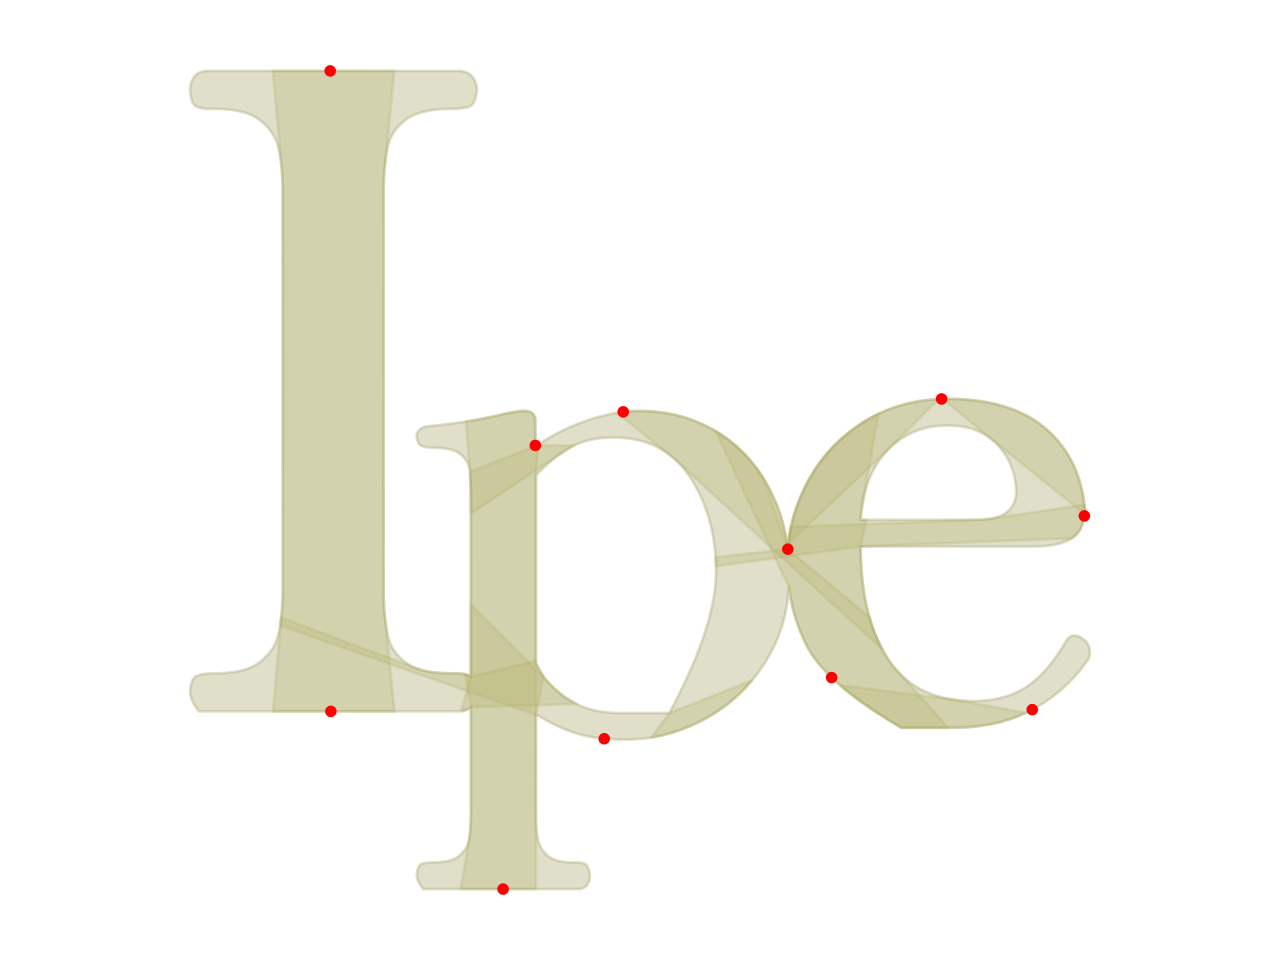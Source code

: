 <ipe creator="matplotlib" version="70005">
 <ipestyle name="opacity">
  <opacity name="10%" value="0.1"/>
  <opacity name="20%" value="0.2"/>
  <opacity name="30%" value="0.3"/>
  <opacity name="40%" value="0.4"/>
  <opacity name="50%" value="0.5"/>
  <opacity name="60%" value="0.6"/>
  <opacity name="70%" value="0.7"/>
  <opacity name="80%" value="0.8"/>
  <opacity name="90%" value="0.9"/>
 </ipestyle>
 <page>
  <path cap="0" fill="1 1 1" fillrule="wind" join="0" pen="0" stroke="1 1 1">
0 0 m
460.8 0 l
460.8 345.6 l
0 345.6 l
h
  </path>
  <path cap="0" fill="0.741176 0.717647 0.419608" fillrule="wind" join="1" opacity="30%" pen="1" stroke="0.741176 0.717647 0.419608">
150.015 30.5709 m
150.052 30.0507 l
150.346 28.9159 l
150.934 27.655 l
151.817 26.268 l
152.369 25.5273 l
208.184 25.5273 l
208.674 25.5496 l
209.567 25.7282 l
210.345 26.0855 l
211.007 26.6214 l
211.294 26.9563 l
211.551 27.3201 l
211.96 28.0872 l
212.234 28.9067 l
212.37 29.7789 l
212.387 30.2346 l
212.293 30.9964 l
212.04 32.2993 l
211.704 33.3081 l
211.284 34.0226 l
211.042 34.2695 l
210.772 34.4665 l
210.12 34.7817 l
209.322 34.9919 l
208.376 35.097 l
207.848 35.1101 l
206.335 35.1101 l
205.55 35.1199 l
204.063 35.1987 l
202.687 35.3564 l
201.421 35.5928 l
200.265 35.908 l
199.219 36.302 l
198.284 36.7749 l
197.459 37.3265 l
197.088 37.6319 l
196.408 38.2794 l
195.252 39.6769 l
194.37 41.211 l
193.76 42.8817 l
193.558 43.7682 l
193.4 44.7205 l
193.148 46.9165 l
192.98 49.5014 l
192.896 52.475 l
192.885 54.1076 l
192.885 87.8996 l
195.599 102.281 l
195.333 102.639 l
194.246 104.362 l
193.303 106.148 l
192.885 107.065 l
192.885 174.481 l
193.756 185.496 l
193.39 185.241 l
192.717 185.241 l
192.717 194.151 l
192.701 194.579 l
192.569 195.351 l
192.307 196.013 l
191.913 196.565 l
191.387 197.006 l
190.731 197.337 l
189.943 197.558 l
189.023 197.668 l
188.514 197.682 l
187.842 197.682 l
186.833 197.556 l
183.807 197.051 l
181.789 196.673 l
179.005 195.977 l
172.869 194.695 l
167.758 193.854 l
169.195 175.746 l
169.353 173.718 l
169.49 169.79 l
169.517 166.58 l
169.517 102.013 l
169.09 102.279 l
168.01 102.729 l
167.421 102.863 l
169.517 91.0297 l
169.517 52.9308 l
169.506 51.419 l
169.422 48.6555 l
169.254 46.2388 l
169.002 44.1688 l
168.844 43.2639 l
168.642 42.4193 l
168.033 40.8327 l
167.15 39.3827 l
165.994 38.0693 l
165.314 37.4638 l
164.943 37.1787 l
164.118 36.6639 l
163.183 36.2226 l
162.137 35.8548 l
160.981 35.5606 l
159.715 35.3399 l
157.609 35.1469 l
156.067 35.1101 l
155.261 35.1009 l
153.853 35.0273 l
152.718 34.8802 l
151.856 34.6596 l
151.528 34.5217 l
151.247 34.3312 l
150.763 33.6903 l
150.385 32.7026 l
150.112 31.3681 l
150.015 30.5709 l
  </path>
  <path cap="0" fill="0.741176 0.717647 0.419608" fillrule="wind" join="1" opacity="30%" pen="1" stroke="0.741176 0.717647 0.419608">
150.015 188.939 m
150.04 188.218 l
150.239 186.989 l
150.639 186.043 l
151.069 185.52 l
151.419 185.26 l
151.612 185.157 l
152.034 184.979 l
153.011 184.696 l
154.167 184.507 l
155.501 184.412 l
156.235 184.4 l
157.856 184.363 l
160.061 184.17 l
161.379 183.95 l
162.577 183.656 l
163.654 183.288 l
164.61 182.846 l
165.446 182.332 l
165.818 182.047 l
166.494 181.446 l
167.619 180.175 l
168.438 178.809 l
168.953 177.348 l
169.096 176.583 l
169.195 175.746 l
169.353 173.718 l
169.49 169.79 l
169.517 166.58 l
169.517 102.013 l
166.053 89.5859 l
167.263 89.7958 l
168.524 90.3062 l
169.517 91.0297 l
169.517 52.9308 l
169.506 51.419 l
169.422 48.6555 l
169.254 46.2388 l
169.002 44.1688 l
165.868 25.5273 l
192.922 25.5273 l
192.885 54.1076 l
192.885 87.8996 l
192.927 87.8996 l
192.885 107.065 l
192.885 174.481 l
194.442 176.073 l
197.562 178.973 l
200.694 181.495 l
203.835 183.638 l
205.41 184.568 l
206.209 184.996 l
206.737 185.241 l
192.717 185.241 l
192.717 194.151 l
192.701 194.579 l
192.569 195.351 l
192.307 196.013 l
191.913 196.565 l
191.387 197.006 l
190.731 197.337 l
189.943 197.558 l
189.023 197.668 l
188.514 197.682 l
187.842 197.682 l
186.833 197.556 l
183.807 197.051 l
181.789 196.673 l
179.005 195.977 l
172.869 194.695 l
165.976 193.56 l
158.326 192.572 l
154.218 192.134 l
153.728 192.079 l
152.835 191.889 l
152.057 191.595 l
151.395 191.196 l
151.108 190.957 l
150.851 190.705 l
150.442 190.2 l
150.169 189.696 l
150.032 189.192 l
150.015 188.939 l
  </path>
  <path cap="0" fill="0.741176 0.717647 0.419608" fillrule="wind" join="1" opacity="30%" pen="1" stroke="0.741176 0.717647 0.419608">
100.852 120.355 m
193.894 87.8996 l
195.426 86.9566 l
198.599 85.2123 l
201.919 83.6572 l
205.387 82.2913 l
207.175 81.6792 l
208.092 81.3942 l
210.005 80.8793 l
212.022 80.438 l
214.145 80.0702 l
217.525 79.6565 l
222.401 79.3623 l
224.996 79.3255 l
226.882 79.3548 l
230.62 79.5885 l
234.313 80.0561 l
237.962 80.7575 l
241.566 81.6927 l
245.126 82.8616 l
248.64 84.2644 l
252.11 85.9009 l
253.829 86.8068 l
255.52 87.7653 l
258.778 89.8222 l
261.867 92.0655 l
264.788 94.4954 l
267.541 97.1117 l
270.126 99.9146 l
270.721 100.651 l
240.968 88.9083 l
222.811 88.9083 l
221.436 88.9294 l
218.765 89.0975 l
216.196 89.4337 l
213.729 89.9381 l
211.365 90.6106 l
209.103 91.4512 l
206.944 92.4599 l
204.887 93.6367 l
203.897 94.2882 l
202.938 94.9685 l
201.128 96.3765 l
199.463 97.8476 l
169.517 128.006 l
169.517 102.013 l
167.947 102.744 l
166.689 103.03 l
165.128 103.18 l
164.257 103.199 l
162.095 103.199 l
160.767 103.214 l
158.241 103.334 l
155.892 103.574 l
153.719 103.934 l
151.723 104.414 l
149.903 105.015 l
101.25 123.259 l
100.996 121.125 l
100.852 120.355 l
  </path>
  <path cap="0" fill="0.741176 0.717647 0.419608" fillrule="wind" join="1" opacity="30%" pen="1" stroke="0.741176 0.717647 0.419608">
222.093 197.017 m
242.489 180.717 l
243.936 179.377 l
245.313 177.926 l
246.62 176.363 l
248.449 173.809 l
250.116 171.082 l
251.62 168.261 l
253.369 164.352 l
254.827 160.275 l
255.994 156.03 l
256.868 151.617 l
257.451 147.036 l
257.743 142.286 l
257.763 138.608 l
257.632 136.058 l
257.369 133.418 l
256.975 130.688 l
256.45 127.867 l
255.005 121.952 l
253.035 115.675 l
250.539 109.036 l
249.094 105.58 l
246.681 100.227 l
243.003 92.7718 l
240.968 88.9083 l
234.609 80.113 l
237.962 80.7575 l
241.566 81.6927 l
245.126 82.8616 l
248.64 84.2644 l
253.829 86.8068 l
255.52 87.7653 l
258.778 89.8222 l
261.867 92.0655 l
264.788 94.4954 l
267.541 97.1117 l
270.126 99.9146 l
272.542 102.904 l
275.852 107.738 l
276.86 109.435 l
278.68 112.923 l
280.241 116.538 l
281.541 120.278 l
282.581 124.145 l
283.362 128.138 l
283.882 132.257 l
284.008 134.322 l
284.111 133.384 l
284.765 129.499 l
285.637 125.706 l
286.727 122.004 l
288.036 118.395 l
290.407 113.154 l
291.891 110.566 l
293.077 108.82 l
294.42 107.059 l
297.577 103.485 l
301.362 99.8464 l
305.774 96.1419 l
309.496 93.3204 l
315.007 89.5009 l
324.451 83.6486 l
341.345 83.6486 l
321.699 105.589 l
319.744 108.278 l
317.971 111.192 l
315.879 115.364 l
314.096 119.864 l
312.624 124.693 l
311.462 129.85 l
310.609 135.336 l
310.173 139.666 l
309.863 145.726 l
309.824 148.879 l
385.899 151.821 l
386.458 152.208 l
387.47 153.099 l
388.337 154.144 l
389.059 155.345 l
389.637 156.7 l
390.07 158.211 l
390.359 159.876 l
390.522 162.665 l
390.391 163.896 l
355.653 158.692 l
351.854 158.462 l
309.824 158.462 l
309.98 160.411 l
310.466 164.152 l
311.186 167.682 l
312.139 171.002 l
313.326 174.113 l
314.748 177.013 l
316.402 179.703 l
318.291 182.182 l
320.403 184.443 l
337.988 201.91 l
334.803 201.709 l
330.763 201.184 l
326.846 200.396 l
323.053 199.345 l
319.383 198.032 l
315.837 196.456 l
310.749 193.599 l
309.123 192.528 l
306.016 190.266 l
303.1 187.844 l
300.376 185.262 l
297.844 182.52 l
295.503 179.617 l
293.354 176.554 l
290.491 171.659 l
289.636 169.963 l
288.091 166.546 l
286.767 163.094 l
285.664 159.608 l
284.781 156.088 l
284.119 152.534 l
283.614 147.9 l
283.493 149.028 l
282.839 152.968 l
281.967 156.793 l
280.877 160.502 l
279.568 164.096 l
277.197 169.269 l
276.304 170.927 l
274.395 174.103 l
272.32 177.093 l
270.079 179.895 l
267.673 182.512 l
265.101 184.942 l
262.364 187.185 l
257.948 190.2 l
256.4 191.106 l
253.227 192.743 l
249.949 194.146 l
246.565 195.315 l
243.077 196.25 l
239.483 196.951 l
235.785 197.419 l
230.04 197.682 l
226.657 197.558 l
222.093 197.017 l
222.093 197.017 l
  </path>
  <path cap="0" fill="0.741176 0.717647 0.419608" fillrule="wind" join="1" opacity="30%" pen="1" stroke="0.741176 0.717647 0.419608">
257.578 190.417 m
284.008 134.322 l
284.111 133.384 l
284.765 129.499 l
285.637 125.706 l
286.727 122.004 l
288.036 118.395 l
289.562 114.878 l
290.407 113.154 l
290.862 112.295 l
291.891 110.566 l
293.077 108.82 l
294.42 107.059 l
295.92 105.28 l
297.577 103.485 l
299.391 101.674 l
301.362 99.8464 l
303.49 98.0024 l
305.774 96.1419 l
309.496 93.3204 l
315.007 89.5009 l
321.146 85.6158 l
324.451 83.6486 l
343.785 83.6486 l
345.726 83.6739 l
349.527 83.8762 l
353.22 84.2807 l
356.806 84.8875 l
360.284 85.6966 l
363.654 86.7079 l
366.917 87.9215 l
369.278 88.9812 l
341.912 93.9514 l
339.647 94.4216 l
337.468 95.0094 l
335.375 95.7147 l
333.367 96.5376 l
331.444 97.478 l
329.606 98.536 l
327.854 99.7115 l
326.187 101.005 l
324.606 102.415 l
323.11 103.943 l
321.699 105.589 l
320.374 107.352 l
319.744 108.278 l
319.133 109.229 l
317.971 111.192 l
316.886 113.237 l
315.879 115.364 l
314.949 117.573 l
314.096 119.864 l
313.321 122.238 l
312.624 124.693 l
312.004 127.231 l
311.462 129.85 l
310.997 132.552 l
310.609 135.336 l
310.173 139.666 l
309.863 145.726 l
309.824 148.879 l
311.942 158.462 l
309.824 158.462 l
309.98 160.411 l
310.466 164.152 l
316.222 196.627 l
315.837 196.456 l
312.414 194.617 l
310.749 193.599 l
309.123 192.528 l
306.016 190.266 l
303.1 187.844 l
300.376 185.262 l
297.844 182.52 l
295.503 179.617 l
293.354 176.554 l
291.397 173.331 l
290.491 171.659 l
289.636 169.963 l
288.091 166.546 l
286.767 163.094 l
285.664 159.608 l
284.781 156.088 l
284.119 152.534 l
283.678 148.946 l
283.614 147.9 l
275.033 173.041 l
274.395 174.103 l
272.32 177.093 l
270.079 179.895 l
267.673 182.512 l
265.101 184.942 l
262.364 187.185 l
259.461 189.242 l
257.948 190.2 l
257.578 190.417 l
  </path>
  <path cap="0" fill="0.741176 0.717647 0.419608" fillrule="wind" join="1" opacity="30%" pen="1" stroke="0.741176 0.717647 0.419608">
302.433 98.9179 m
303.49 98.0024 l
305.774 96.1419 l
309.496 93.3204 l
315.007 89.5009 l
321.146 85.6158 l
324.451 83.6486 l
343.785 83.6486 l
345.726 83.6739 l
349.527 83.8762 l
353.22 84.2807 l
356.806 84.8875 l
360.284 85.6966 l
363.654 86.7079 l
366.917 87.9215 l
370.071 89.3374 l
371.608 90.1212 l
373.116 90.951 l
376.034 92.7346 l
378.824 94.6837 l
381.485 96.7984 l
384.017 99.0785 l
386.421 101.524 l
388.696 104.135 l
390.842 106.912 l
391.867 108.362 l
392.087 108.814 l
392.34 109.907 l
392.371 110.548 l
392.332 111.362 l
392.125 112.485 l
391.888 113.168 l
391.573 113.798 l
391.179 114.376 l
390.706 114.902 l
390.155 115.375 l
389.849 115.591 l
389.505 115.867 l
388.77 116.308 l
387.971 116.603 l
387.11 116.75 l
386.655 116.768 l
386.358 116.747 l
385.749 116.579 l
385.118 116.243 l
384.467 115.738 l
384.133 115.423 l
383.268 113.938 l
381.516 111.132 l
379.735 108.547 l
377.925 106.183 l
376.086 104.04 l
374.219 102.117 l
372.322 100.415 l
370.396 98.933 l
369.423 98.275 l
368.433 97.6643 l
366.376 96.561 l
364.217 95.6153 l
361.955 94.8272 l
359.591 94.1968 l
357.124 93.724 l
354.555 93.4087 l
351.884 93.2511 l
350.509 93.2314 l
349.217 93.2461 l
346.697 93.3637 l
344.262 93.5988 l
302.433 98.9179 l
  </path>
  <path cap="0" fill="0.741176 0.717647 0.419608" fillrule="wind" join="1" opacity="30%" pen="1" stroke="0.741176 0.717647 0.419608">
169.19 175.788 m
169.195 175.746 l
169.353 173.718 l
169.49 169.79 l
169.517 166.58 l
169.517 160.729 l
203.835 183.638 l
205.41 184.568 l
206.209 184.996 l
207.872 185.768 l
209.621 186.43 l
211.458 186.982 l
213.38 187.423 l
215.39 187.754 l
217.486 187.975 l
219.669 188.085 l
220.793 188.099 l
221.93 188.085 l
224.15 187.973 l
226.3 187.75 l
228.38 187.415 l
230.39 186.969 l
232.329 186.41 l
234.198 185.74 l
235.997 184.959 l
237.725 184.066 l
239.383 183.061 l
240.971 181.945 l
242.489 180.717 l
317.62 111.853 l
316.886 113.237 l
315.879 115.364 l
314.949 117.573 l
314.096 119.864 l
313.321 122.238 l
312.994 123.389 l
283.614 147.9 l
283.493 149.028 l
282.839 152.968 l
281.967 156.793 l
280.877 160.502 l
279.568 164.096 l
278.042 167.574 l
277.197 169.269 l
276.304 170.927 l
274.395 174.103 l
272.32 177.093 l
270.079 179.895 l
267.673 182.512 l
265.101 184.942 l
262.364 187.185 l
259.461 189.242 l
257.948 190.2 l
256.4 191.106 l
253.227 192.743 l
249.949 194.146 l
246.565 195.315 l
243.077 196.25 l
239.483 196.951 l
235.785 197.419 l
231.981 197.652 l
230.04 197.682 l
228.921 197.668 l
226.657 197.558 l
224.356 197.337 l
222.018 197.006 l
219.643 196.565 l
217.232 196.013 l
214.784 195.351 l
212.299 194.579 l
211.042 194.151 l
208.56 193.24 l
204.984 191.764 l
202.699 190.708 l
200.492 189.594 l
198.364 188.423 l
196.315 187.193 l
194.345 185.906 l
193.39 185.241 l
169.19 175.788 l
  </path>
  <path cap="0" fill="0.741176 0.717647 0.419608" fillrule="wind" join="1" opacity="30%" pen="1" stroke="0.741176 0.717647 0.419608">
257.578 144.978 m
257.743 142.286 l
257.751 141.768 l
309.824 148.879 l
372.533 148.879 l
373.61 148.89 l
375.667 148.982 l
377.595 149.166 l
379.394 149.442 l
381.065 149.81 l
382.607 150.27 l
384.02 150.821 l
385.305 151.465 l
385.899 151.821 l
386.458 152.208 l
387.47 153.099 l
388.337 154.144 l
389.059 155.345 l
389.637 156.7 l
390.07 158.211 l
390.359 159.876 l
390.504 161.696 l
390.522 162.665 l
390.406 163.782 l
390.112 165.973 l
389.734 168.108 l
389.271 170.185 l
388.725 172.205 l
388.095 174.168 l
387.38 176.074 l
386.582 177.922 l
385.699 179.714 l
384.732 181.448 l
383.682 183.126 l
382.547 184.746 l
381.328 186.309 l
380.025 187.815 l
378.638 189.263 l
377.167 190.655 l
376.4 191.329 l
375.612 191.986 l
373.976 193.237 l
372.258 194.405 l
370.458 195.489 l
368.577 196.49 l
366.615 197.407 l
364.571 198.241 l
362.446 198.992 l
360.24 199.659 l
357.952 200.243 l
355.582 200.743 l
353.131 201.16 l
350.599 201.494 l
347.985 201.744 l
345.29 201.911 l
342.514 201.994 l
341.095 202.005 l
339.469 201.98 l
356.722 187.705 l
358.506 186.142 l
359.336 185.277 l
360.119 184.372 l
361.535 182.488 l
362.749 180.507 l
363.76 178.43 l
364.569 176.255 l
365.176 173.982 l
365.581 171.613 l
365.783 169.146 l
365.808 167.876 l
365.744 167.297 l
365.543 166.194 l
365.246 165.164 l
364.853 164.208 l
364.365 163.325 l
363.78 162.516 l
363.1 161.781 l
362.324 161.119 l
361.451 160.53 l
360.483 160.016 l
359.42 159.574 l
358.26 159.207 l
357.004 158.912 l
355.653 158.692 l
353.446 158.499 l
284.753 155.935 l
284.119 152.534 l
283.678 148.946 l
283.614 147.9 l
257.578 144.978 l
  </path>
  <path cap="0" fill="0.741176 0.717647 0.419608" fillrule="wind" join="1" opacity="30%" pen="1" stroke="0.741176 0.717647 0.419608">
283.792 149.871 m
320.403 184.443 l
322.675 186.429 l
325.097 188.131 l
327.669 189.549 l
330.391 190.684 l
333.262 191.535 l
336.283 192.103 l
339.453 192.386 l
341.095 192.422 l
342.545 192.394 l
345.322 192.171 l
347.933 191.724 l
350.378 191.054 l
352.659 190.161 l
354.773 189.045 l
356.722 187.705 l
390.419 160.629 l
390.504 161.696 l
390.522 162.665 l
390.406 163.782 l
390.112 165.973 l
389.734 168.108 l
389.271 170.185 l
388.725 172.205 l
388.095 174.168 l
387.38 176.074 l
386.582 177.922 l
385.699 179.714 l
384.732 181.448 l
383.682 183.126 l
382.547 184.746 l
381.328 186.309 l
380.025 187.815 l
378.638 189.263 l
377.167 190.655 l
376.4 191.329 l
375.612 191.986 l
373.976 193.237 l
372.258 194.405 l
370.458 195.489 l
368.577 196.49 l
366.615 197.407 l
364.571 198.241 l
362.446 198.992 l
360.24 199.659 l
357.952 200.243 l
355.582 200.743 l
353.131 201.16 l
350.599 201.494 l
347.985 201.744 l
345.29 201.911 l
342.514 201.994 l
341.095 202.005 l
338.967 201.972 l
334.803 201.709 l
330.763 201.184 l
326.846 200.396 l
323.053 199.345 l
319.383 198.032 l
315.837 196.456 l
312.414 194.617 l
310.749 193.599 l
309.123 192.528 l
306.016 190.266 l
303.1 187.844 l
300.376 185.262 l
297.844 182.52 l
295.503 179.617 l
293.354 176.554 l
291.397 173.331 l
290.491 171.659 l
289.636 169.963 l
288.091 166.546 l
286.767 163.094 l
285.664 159.608 l
284.781 156.088 l
284.119 152.534 l
283.792 149.871 l
  </path>
  <path cap="0" fill="0.741176 0.717647 0.419608" fillrule="wind" join="1" opacity="30%" pen="1" stroke="0.741176 0.717647 0.419608">
68.4288 96.4737 m
68.4776 95.7344 l
68.8679 94.1433 l
69.6484 92.4021 l
70.8193 90.5107 l
71.551 89.5088 l
164.977 89.5088 l
165.792 89.5407 l
167.263 89.7958 l
168.524 90.3062 l
169.517 91.0297 l
207.549 92.1771 l
206.944 92.4599 l
204.887 93.6367 l
203.897 94.2882 l
202.938 94.9685 l
201.128 96.3765 l
199.463 97.8476 l
197.942 99.3817 l
196.565 100.979 l
195.333 102.639 l
194.246 104.362 l
193.303 106.148 l
192.885 107.065 l
192.885 107.809 l
169.517 102.013 l
169.09 102.279 l
168.01 102.729 l
166.689 103.03 l
165.128 103.18 l
164.257 103.199 l
162.095 103.199 l
160.767 103.214 l
158.241 103.334 l
155.892 103.574 l
153.719 103.934 l
151.723 104.414 l
149.903 105.015 l
148.259 105.735 l
146.792 106.576 l
146.124 107.041 l
145.494 107.529 l
144.323 108.55 l
143.272 109.631 l
142.341 110.771 l
141.531 111.972 l
140.84 113.233 l
140.27 114.554 l
139.82 115.935 l
139.639 116.648 l
139.326 118.142 l
138.801 121.444 l
138.41 125.167 l
138.155 129.31 l
138.078 131.539 l
138.078 278.043 l
138.155 280.272 l
138.41 284.415 l
141.942 320.073 l
98.2438 320.073 l
101.447 284.674 l
101.732 280.381 l
101.813 278.043 l
101.813 131.539 l
101.732 129.201 l
101.447 124.908 l
100.996 121.125 l
100.381 117.853 l
100.011 116.408 l
99.8021 115.724 l
99.2992 114.396 l
98.6838 113.12 l
97.9558 111.896 l
96.6526 110.16 l
94.5211 108.028 l
93.2865 107.041 l
92.6199 106.576 l
91.1601 105.735 l
89.5315 105.015 l
87.734 104.414 l
85.7676 103.934 l
83.6323 103.574 l
81.3281 103.334 l
78.8551 103.214 l
77.5553 103.199 l
76.3976 103.183 l
74.3411 103.063 l
72.6299 102.823 l
71.264 102.463 l
70.7104 102.238 l
70.4623 102.103 l
70.0082 101.742 l
69.4327 100.977 l
68.8623 99.5359 l
68.517 97.6145 l
68.4288 96.4737 l
  </path>
  <path cap="0" fill="0.741176 0.717647 0.419608" fillrule="wind" join="1" opacity="30%" pen="1" stroke="0.741176 0.717647 0.419608">
68.4288 313.108 m
68.5114 312.021 l
68.8116 310.175 l
69.2919 308.764 l
69.9524 307.788 l
70.3502 307.464 l
70.7968 307.21 l
71.8475 306.805 l
73.1084 306.535 l
74.5794 306.4 l
75.3938 306.383 l
77.5553 306.383 l
78.8551 306.368 l
81.3281 306.248 l
83.6323 306.008 l
85.7676 305.647 l
87.734 305.167 l
89.5315 304.567 l
91.1601 303.846 l
92.6199 303.006 l
93.2865 302.54 l
94.5211 301.553 l
96.6526 299.422 l
97.9558 297.685 l
98.6838 296.462 l
99.2992 295.186 l
99.8021 293.858 l
100.011 293.174 l
100.381 291.729 l
100.996 288.456 l
101.447 284.674 l
101.732 280.381 l
101.813 278.043 l
101.813 131.539 l
101.732 129.201 l
101.447 124.908 l
98.2874 89.5088 l
141.986 89.5088 l
138.41 125.167 l
138.155 129.31 l
138.078 131.539 l
138.078 278.043 l
138.155 280.272 l
138.41 284.415 l
138.801 288.138 l
139.326 291.44 l
139.639 292.933 l
139.82 293.646 l
140.27 295.027 l
140.84 296.348 l
141.531 297.609 l
142.341 298.81 l
143.272 299.951 l
144.323 301.032 l
145.494 302.052 l
146.124 302.54 l
146.792 303.006 l
148.259 303.846 l
149.903 304.567 l
151.723 305.167 l
153.719 305.647 l
155.892 306.008 l
158.241 306.248 l
160.767 306.368 l
162.095 306.383 l
163.309 306.398 l
165.456 306.518 l
167.227 306.758 l
168.623 307.119 l
169.18 307.344 l
169.43 307.479 l
169.891 307.839 l
170.492 308.605 l
171.122 310.046 l
171.558 311.967 l
171.702 313.108 l
171.676 313.815 l
171.466 315.151 l
171.046 316.382 l
170.415 317.508 l
170.021 318.031 l
169.574 318.51 l
168.524 319.275 l
167.263 319.786 l
165.792 320.041 l
164.977 320.073 l
74.9134 320.073 l
74.101 320.041 l
72.6449 319.786 l
71.4141 319.275 l
70.4084 318.51 l
69.9899 318.031 l
69.624 317.508 l
69.0386 316.382 l
68.6484 315.151 l
68.4532 313.815 l
68.4288 313.108 l
  </path>
  <path cap="0" fill="0.501961 0.501961 0.501961" fillrule="wind" join="1" opacity="10%" pen="1" stroke="0.501961 0.501961 0.501961">
151.817 26.268 m
150.934 27.655 l
150.346 28.9159 l
150.015 30.5709 l
150.385 32.7026 l
150.763 33.6903 l
151.528 34.5217 l
151.856 34.6596 l
152.718 34.8802 l
155.261 35.1009 l
157.609 35.1469 l
160.981 35.5606 l
163.183 36.2226 l
164.118 36.6639 l
165.314 37.4638 l
165.994 38.0693 l
167.15 39.3827 l
168.033 40.8327 l
168.642 42.4193 l
169.002 44.1688 l
169.254 46.2388 l
169.506 51.419 l
169.517 52.9308 l
169.517 91.0297 l
168.524 90.3062 l
167.263 89.7958 l
164.977 89.5088 l
71.551 89.5088 l
70.8193 90.5107 l
69.6484 92.4021 l
68.8679 94.1433 l
68.4776 95.7344 l
68.4288 96.4737 l
68.517 97.6145 l
68.8623 99.5359 l
69.4327 100.977 l
70.0082 101.742 l
70.7104 102.238 l
71.264 102.463 l
72.6299 102.823 l
74.3411 103.063 l
77.5553 103.199 l
81.3281 103.334 l
83.6323 103.574 l
85.7676 103.934 l
87.734 104.414 l
89.5315 105.015 l
91.1601 105.735 l
93.2865 107.041 l
94.5211 108.028 l
96.6526 110.16 l
97.9558 111.896 l
98.6838 113.12 l
99.2992 114.396 l
100.011 116.408 l
100.381 117.853 l
100.996 121.125 l
101.447 124.908 l
101.813 131.539 l
101.732 280.381 l
101.447 284.674 l
100.996 288.456 l
100.011 293.174 l
99.2992 295.186 l
98.6838 296.462 l
97.9558 297.685 l
96.6526 299.422 l
94.5211 301.553 l
92.6199 303.006 l
91.1601 303.846 l
89.5315 304.567 l
87.734 305.167 l
85.7676 305.647 l
83.6323 306.008 l
81.3281 306.248 l
77.5553 306.383 l
74.5794 306.4 l
73.1084 306.535 l
71.8475 306.805 l
70.3502 307.464 l
69.9524 307.788 l
69.2919 308.764 l
68.8116 310.175 l
68.4288 313.108 l
68.4532 313.815 l
68.6484 315.151 l
69.0386 316.382 l
69.9899 318.031 l
70.4084 318.51 l
71.4141 319.275 l
72.6449 319.786 l
74.9134 320.073 l
165.792 320.041 l
167.263 319.786 l
168.524 319.275 l
169.574 318.51 l
170.415 317.508 l
171.046 316.382 l
171.466 315.151 l
171.702 313.108 l
171.558 311.967 l
171.122 310.046 l
170.492 308.605 l
169.891 307.839 l
169.18 307.344 l
168.623 307.119 l
167.227 306.758 l
165.456 306.518 l
162.095 306.383 l
158.241 306.248 l
155.892 306.008 l
153.719 305.647 l
151.723 305.167 l
149.903 304.567 l
148.259 303.846 l
146.124 302.54 l
144.323 301.032 l
143.272 299.951 l
142.341 298.81 l
141.531 297.609 l
140.84 296.348 l
140.27 295.027 l
139.639 292.933 l
139.326 291.44 l
138.801 288.138 l
138.41 284.415 l
138.078 278.043 l
138.155 129.31 l
138.41 125.167 l
138.801 121.444 l
139.639 116.648 l
140.27 114.554 l
140.84 113.233 l
141.531 111.972 l
142.341 110.771 l
143.272 109.631 l
144.323 108.55 l
146.124 107.041 l
146.792 106.576 l
148.259 105.735 l
149.903 105.015 l
151.723 104.414 l
153.719 103.934 l
155.892 103.574 l
158.241 103.334 l
162.095 103.199 l
165.128 103.18 l
166.689 103.03 l
168.01 102.729 l
169.517 102.013 l
169.49 169.79 l
169.195 175.746 l
168.953 177.348 l
168.438 178.809 l
167.619 180.175 l
165.818 182.047 l
164.61 182.846 l
163.654 183.288 l
161.379 183.95 l
160.061 184.17 l
156.235 184.4 l
154.167 184.507 l
153.011 184.696 l
151.419 185.26 l
151.069 185.52 l
150.639 186.043 l
150.239 186.989 l
150.015 188.939 l
150.169 189.696 l
150.442 190.2 l
151.108 190.957 l
151.395 191.196 l
152.057 191.595 l
152.835 191.889 l
154.218 192.134 l
158.326 192.572 l
165.976 193.56 l
172.869 194.695 l
179.005 195.977 l
181.789 196.673 l
186.833 197.556 l
188.514 197.682 l
189.943 197.558 l
190.731 197.337 l
191.387 197.006 l
191.913 196.565 l
192.307 196.013 l
192.569 195.351 l
192.717 194.151 l
192.717 185.241 l
193.39 185.241 l
196.315 187.193 l
200.492 189.594 l
204.984 191.764 l
211.042 194.151 l
214.784 195.351 l
219.643 196.565 l
224.356 197.337 l
228.921 197.668 l
231.981 197.652 l
235.785 197.419 l
239.483 196.951 l
243.077 196.25 l
246.565 195.315 l
249.949 194.146 l
253.227 192.743 l
257.948 190.2 l
259.461 189.242 l
262.364 187.185 l
265.101 184.942 l
267.673 182.512 l
270.079 179.895 l
272.32 177.093 l
274.395 174.103 l
277.197 169.269 l
278.042 167.574 l
279.568 164.096 l
280.877 160.502 l
281.967 156.793 l
282.839 152.968 l
283.614 147.9 l
283.678 148.946 l
284.119 152.534 l
284.781 156.088 l
285.664 159.608 l
286.767 163.094 l
288.091 166.546 l
290.491 171.659 l
291.397 173.331 l
293.354 176.554 l
295.503 179.617 l
297.844 182.52 l
300.376 185.262 l
303.1 187.844 l
306.016 190.266 l
310.749 193.599 l
312.414 194.617 l
315.837 196.456 l
319.383 198.032 l
323.053 199.345 l
326.846 200.396 l
330.763 201.184 l
334.803 201.709 l
341.095 202.005 l
345.29 201.911 l
350.599 201.494 l
355.582 200.743 l
360.24 199.659 l
364.571 198.241 l
368.577 196.49 l
370.458 195.489 l
372.258 194.405 l
373.976 193.237 l
376.4 191.329 l
378.638 189.263 l
381.328 186.309 l
383.682 183.126 l
385.699 179.714 l
387.38 176.074 l
388.725 172.205 l
389.734 168.108 l
390.406 163.782 l
390.522 162.665 l
390.359 159.876 l
390.07 158.211 l
389.637 156.7 l
389.059 155.345 l
388.337 154.144 l
387.47 153.099 l
385.899 151.821 l
384.02 150.821 l
382.607 150.27 l
381.065 149.81 l
379.394 149.442 l
375.667 148.982 l
372.533 148.879 l
309.824 148.879 l
309.863 145.726 l
310.173 139.666 l
310.997 132.552 l
312.004 127.231 l
313.321 122.238 l
314.949 117.573 l
316.886 113.237 l
319.133 109.229 l
320.374 107.352 l
321.699 105.589 l
323.11 103.943 l
324.606 102.415 l
326.187 101.005 l
327.854 99.7115 l
329.606 98.536 l
331.444 97.478 l
333.367 96.5376 l
335.375 95.7147 l
337.468 95.0094 l
339.647 94.4216 l
341.912 93.9514 l
344.262 93.5988 l
346.697 93.3637 l
350.509 93.2314 l
351.884 93.2511 l
354.555 93.4087 l
357.124 93.724 l
359.591 94.1968 l
361.955 94.8272 l
364.217 95.6153 l
366.376 96.561 l
369.423 98.275 l
370.396 98.933 l
372.322 100.415 l
374.219 102.117 l
376.086 104.04 l
377.925 106.183 l
379.735 108.547 l
381.516 111.132 l
384.467 115.738 l
385.118 116.243 l
385.749 116.579 l
386.655 116.768 l
387.11 116.75 l
387.971 116.603 l
388.77 116.308 l
390.155 115.375 l
391.179 114.376 l
391.888 113.168 l
392.125 112.485 l
392.371 110.548 l
392.34 109.907 l
392.087 108.814 l
391.867 108.362 l
390.842 106.912 l
388.696 104.135 l
386.421 101.524 l
384.017 99.0785 l
381.485 96.7984 l
378.824 94.6837 l
376.034 92.7346 l
371.608 90.1212 l
370.071 89.3374 l
366.917 87.9215 l
363.654 86.7079 l
360.284 85.6966 l
356.806 84.8875 l
353.22 84.2807 l
349.527 83.8762 l
343.785 83.6486 l
324.451 83.6486 l
321.146 85.6158 l
315.007 89.5009 l
309.496 93.3204 l
303.49 98.0024 l
299.391 101.674 l
295.92 105.28 l
293.077 108.82 l
291.891 110.566 l
290.407 113.154 l
289.562 114.878 l
288.036 118.395 l
286.727 122.004 l
285.637 125.706 l
284.765 129.499 l
284.008 134.322 l
283.882 132.257 l
283.362 128.138 l
282.581 124.145 l
281.541 120.278 l
280.241 116.538 l
278.68 112.923 l
275.852 107.738 l
274.791 106.08 l
272.542 102.904 l
270.126 99.9146 l
267.541 97.1117 l
264.788 94.4954 l
261.867 92.0655 l
258.778 89.8222 l
253.829 86.8068 l
252.11 85.9009 l
248.64 84.2644 l
245.126 82.8616 l
241.566 81.6927 l
237.962 80.7575 l
234.313 80.0561 l
230.62 79.5885 l
224.996 79.3255 l
222.401 79.3623 l
217.525 79.6565 l
212.022 80.438 l
208.092 81.3942 l
205.387 82.2913 l
201.919 83.6572 l
198.599 85.2123 l
193.894 87.8996 l
192.885 87.8996 l
192.98 49.5014 l
193.4 44.7205 l
193.76 42.8817 l
194.37 41.211 l
195.252 39.6769 l
196.408 38.2794 l
197.459 37.3265 l
198.284 36.7749 l
199.219 36.302 l
200.265 35.908 l
202.687 35.3564 l
205.55 35.1199 l
209.322 34.9919 l
210.12 34.7817 l
211.042 34.2695 l
211.284 34.0226 l
211.704 33.3081 l
212.04 32.2993 l
212.387 30.2346 l
212.234 28.9067 l
211.96 28.0872 l
211.294 26.9563 l
211.007 26.6214 l
210.345 26.0855 l
209.567 25.7282 l
208.184 25.5273 l
152.369 25.5273 l
151.817 26.268 l
243.003 92.7718 m
246.681 100.227 l
250.539 109.036 l
253.035 115.675 l
255.005 121.952 l
256.45 127.867 l
256.975 130.688 l
257.369 133.418 l
257.632 136.058 l
257.779 139.849 l
257.743 142.286 l
257.451 147.036 l
256.868 151.617 l
255.994 156.03 l
254.827 160.275 l
253.369 164.352 l
251.62 168.261 l
249.023 172.91 l
247.857 174.688 l
246.62 176.363 l
245.313 177.926 l
243.936 179.377 l
242.489 180.717 l
240.971 181.945 l
239.383 183.061 l
237.725 184.066 l
235.997 184.959 l
234.198 185.74 l
232.329 186.41 l
230.39 186.969 l
228.38 187.415 l
226.3 187.75 l
224.15 187.973 l
220.793 188.099 l
217.486 187.975 l
215.39 187.754 l
213.38 187.423 l
211.458 186.982 l
209.621 186.43 l
207.872 185.768 l
205.41 184.568 l
203.835 183.638 l
200.694 181.495 l
197.562 178.973 l
192.885 174.481 l
192.885 107.065 l
193.303 106.148 l
194.246 104.362 l
195.333 102.639 l
196.565 100.979 l
197.942 99.3817 l
199.463 97.8476 l
201.128 96.3765 l
203.897 94.2882 l
204.887 93.6367 l
206.944 92.4599 l
209.103 91.4512 l
211.365 90.6106 l
213.729 89.9381 l
216.196 89.4337 l
218.765 89.0975 l
222.811 88.9083 l
240.968 88.9083 l
243.003 92.7718 l
355.653 158.692 m
358.26 159.207 l
360.483 160.016 l
362.324 161.119 l
363.1 161.781 l
363.78 162.516 l
364.365 163.325 l
364.853 164.208 l
365.246 165.164 l
365.543 166.194 l
365.808 167.876 l
365.783 169.146 l
365.581 171.613 l
365.176 173.982 l
364.569 176.255 l
363.76 178.43 l
362.749 180.507 l
361.535 182.488 l
359.336 185.277 l
358.506 186.142 l
356.722 187.705 l
354.773 189.045 l
352.659 190.161 l
350.378 191.054 l
347.933 191.724 l
345.322 192.171 l
341.095 192.422 l
339.453 192.386 l
336.283 192.103 l
333.262 191.535 l
330.391 190.684 l
327.669 189.549 l
325.097 188.131 l
322.675 186.429 l
320.403 184.443 l
318.291 182.182 l
316.402 179.703 l
314.748 177.013 l
313.326 174.113 l
312.139 171.002 l
311.186 167.682 l
310.466 164.152 l
309.824 158.462 l
353.446 158.499 l
355.653 158.692 l
355.653 158.692 l
  </path>
  <path cap="0" fill="1 0 0" fillrule="wind" join="1" pen="1" stroke="1 0 0">
181.117 23.9461 m
181.536 23.9461 181.938 24.1127 182.235 24.4092 c
182.531 24.7057 182.698 25.1079 182.698 25.5273 c
182.698 25.9466 182.531 26.3488 182.235 26.6453 c
181.938 26.9418 181.536 27.1084 181.117 27.1084 c
180.698 27.1084 180.295 26.9418 179.999 26.6453 c
179.702 26.3488 179.536 25.9466 179.536 25.5273 c
179.536 25.1079 179.702 24.7057 179.999 24.4092 c
180.295 24.1127 180.698 23.9461 181.117 23.9461 c
h
  </path>
  <path cap="0" fill="1 0 0" fillrule="wind" join="1" pen="1" stroke="1 0 0">
192.717 183.66 m
193.137 183.66 193.539 183.826 193.835 184.123 c
194.132 184.419 194.298 184.822 194.298 185.241 c
194.298 185.66 194.132 186.062 193.835 186.359 c
193.539 186.655 193.137 186.822 192.717 186.822 c
192.298 186.822 191.896 186.655 191.599 186.359 c
191.303 186.062 191.136 185.66 191.136 185.241 c
191.136 184.822 191.303 184.419 191.599 184.123 c
191.896 183.826 192.298 183.66 192.717 183.66 c
h
  </path>
  <path cap="0" fill="1 0 0" fillrule="wind" join="1" pen="1" stroke="1 0 0">
217.525 78.0754 m
217.945 78.0754 218.347 78.242 218.643 78.5385 c
218.94 78.835 219.106 79.2372 219.106 79.6565 c
219.106 80.0758 218.94 80.478 218.643 80.7745 c
218.347 81.0711 217.945 81.2377 217.525 81.2377 c
217.106 81.2377 216.704 81.0711 216.407 80.7745 c
216.111 80.478 215.944 80.0758 215.944 79.6565 c
215.944 79.2372 216.111 78.835 216.407 78.5385 c
216.704 78.242 217.106 78.0754 217.525 78.0754 c
h
  </path>
  <path cap="0" fill="1 0 0" fillrule="wind" join="1" pen="1" stroke="1 0 0">
283.614 146.318 m
284.034 146.318 284.436 146.485 284.732 146.782 c
285.029 147.078 285.195 147.48 285.195 147.9 c
285.195 148.319 285.029 148.721 284.732 149.018 c
284.436 149.314 284.034 149.481 283.614 149.481 c
283.195 149.481 282.793 149.314 282.496 149.018 c
282.2 148.721 282.033 148.319 282.033 147.9 c
282.033 147.48 282.2 147.078 282.496 146.782 c
282.793 146.485 283.195 146.318 283.614 146.318 c
h
  </path>
  <path cap="0" fill="1 0 0" fillrule="wind" join="1" pen="1" stroke="1 0 0">
299.391 100.093 m
299.81 100.093 300.213 100.26 300.509 100.556 c
300.806 100.853 300.972 101.255 300.972 101.674 c
300.972 102.093 300.806 102.496 300.509 102.792 c
300.213 103.089 299.81 103.255 299.391 103.255 c
298.972 103.255 298.57 103.089 298.273 102.792 c
297.977 102.496 297.81 102.093 297.81 101.674 c
297.81 101.255 297.977 100.853 298.273 100.556 c
298.57 100.26 298.972 100.093 299.391 100.093 c
h
  </path>
  <path cap="0" fill="1 0 0" fillrule="wind" join="1" pen="1" stroke="1 0 0">
371.608 88.5401 m
372.028 88.5401 372.43 88.7067 372.726 89.0032 c
373.023 89.2997 373.19 89.7019 373.19 90.1212 c
373.19 90.5405 373.023 90.9427 372.726 91.2392 c
372.43 91.5357 372.028 91.7023 371.608 91.7023 c
371.189 91.7023 370.787 91.5357 370.49 91.2392 c
370.194 90.9427 370.027 90.5405 370.027 90.1212 c
370.027 89.7019 370.194 89.2997 370.49 89.0032 c
370.787 88.7067 371.189 88.5401 371.608 88.5401 c
h
  </path>
  <path cap="0" fill="1 0 0" fillrule="wind" join="1" pen="1" stroke="1 0 0">
224.356 195.756 m
224.775 195.756 225.177 195.922 225.474 196.219 c
225.77 196.515 225.937 196.918 225.937 197.337 c
225.937 197.756 225.77 198.158 225.474 198.455 c
225.177 198.751 224.775 198.918 224.356 198.918 c
223.937 198.918 223.534 198.751 223.238 198.455 c
222.941 198.158 222.775 197.756 222.775 197.337 c
222.775 196.918 222.941 196.515 223.238 196.219 c
223.534 195.922 223.937 195.756 224.356 195.756 c
h
  </path>
  <path cap="0" fill="1 0 0" fillrule="wind" join="1" pen="1" stroke="1 0 0">
390.359 158.295 m
390.779 158.295 391.181 158.462 391.477 158.758 c
391.774 159.055 391.94 159.457 391.94 159.876 c
391.94 160.295 391.774 160.698 391.477 160.994 c
391.181 161.291 390.779 161.457 390.359 161.457 c
389.94 161.457 389.538 161.291 389.241 160.994 c
388.945 160.698 388.778 160.295 388.778 159.876 c
388.778 159.457 388.945 159.055 389.241 158.758 c
389.538 158.462 389.94 158.295 390.359 158.295 c
h
  </path>
  <path cap="0" fill="1 0 0" fillrule="wind" join="1" pen="1" stroke="1 0 0">
338.967 200.391 m
339.386 200.391 339.788 200.557 340.085 200.854 c
340.381 201.15 340.548 201.553 340.548 201.972 c
340.548 202.391 340.381 202.793 340.085 203.09 c
339.788 203.386 339.386 203.553 338.967 203.553 c
338.547 203.553 338.145 203.386 337.849 203.09 c
337.552 202.793 337.385 202.391 337.385 201.972 c
337.385 201.553 337.552 201.15 337.849 200.854 c
338.145 200.557 338.547 200.391 338.967 200.391 c
h
  </path>
  <path cap="0" fill="1 0 0" fillrule="wind" join="1" pen="1" stroke="1 0 0">
119.105 87.9276 m
119.524 87.9276 119.926 88.0942 120.223 88.3907 c
120.519 88.6872 120.686 89.0894 120.686 89.5088 c
120.686 89.9281 120.519 90.3303 120.223 90.6268 c
119.926 90.9233 119.524 91.0899 119.105 91.0899 c
118.686 91.0899 118.283 90.9233 117.987 90.6268 c
117.69 90.3303 117.524 89.9281 117.524 89.5088 c
117.524 89.0894 117.69 88.6872 117.987 88.3907 c
118.283 88.0942 118.686 87.9276 119.105 87.9276 c
h
  </path>
  <path cap="0" fill="1 0 0" fillrule="wind" join="1" pen="1" stroke="1 0 0">
118.865 318.492 m
119.284 318.492 119.686 318.658 119.983 318.955 c
120.279 319.251 120.446 319.653 120.446 320.073 c
120.446 320.492 120.279 320.894 119.983 321.191 c
119.686 321.487 119.284 321.654 118.865 321.654 c
118.445 321.654 118.043 321.487 117.747 321.191 c
117.45 320.894 117.284 320.492 117.284 320.073 c
117.284 319.653 117.45 319.251 117.747 318.955 c
118.043 318.658 118.445 318.492 118.865 318.492 c
h
  </path>
 </page>
</ipe>

